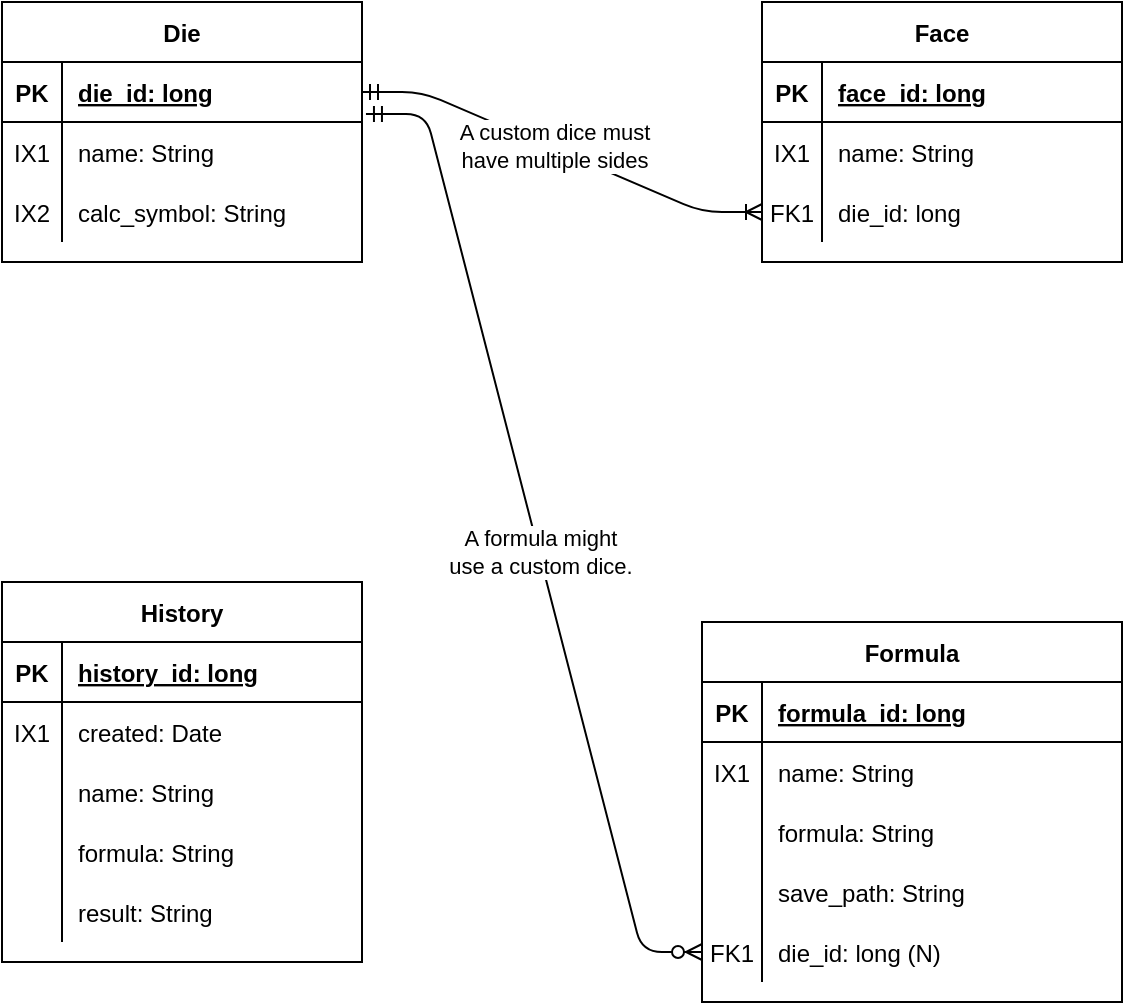 <mxfile version="14.4.8" type="device"><diagram id="hOvx34boDyEWQslxXcCn" name="Page-1"><mxGraphModel dx="799" dy="674" grid="1" gridSize="10" guides="1" tooltips="1" connect="1" arrows="1" fold="1" page="1" pageScale="1" pageWidth="850" pageHeight="1100" math="0" shadow="0"><root><mxCell id="0"/><mxCell id="1" parent="0"/><mxCell id="4vjJWoPoaFubTc5RvEZs-1" value="Die" style="shape=table;startSize=30;container=1;collapsible=1;childLayout=tableLayout;fixedRows=1;rowLines=0;fontStyle=1;align=center;resizeLast=1;" parent="1" vertex="1"><mxGeometry x="160" y="90" width="180" height="130" as="geometry"/></mxCell><mxCell id="4vjJWoPoaFubTc5RvEZs-2" value="" style="shape=partialRectangle;collapsible=0;dropTarget=0;pointerEvents=0;fillColor=none;top=0;left=0;bottom=1;right=0;points=[[0,0.5],[1,0.5]];portConstraint=eastwest;" parent="4vjJWoPoaFubTc5RvEZs-1" vertex="1"><mxGeometry y="30" width="180" height="30" as="geometry"/></mxCell><mxCell id="4vjJWoPoaFubTc5RvEZs-3" value="PK" style="shape=partialRectangle;connectable=0;fillColor=none;top=0;left=0;bottom=0;right=0;fontStyle=1;overflow=hidden;" parent="4vjJWoPoaFubTc5RvEZs-2" vertex="1"><mxGeometry width="30" height="30" as="geometry"/></mxCell><mxCell id="4vjJWoPoaFubTc5RvEZs-4" value="die_id: long" style="shape=partialRectangle;connectable=0;fillColor=none;top=0;left=0;bottom=0;right=0;align=left;spacingLeft=6;fontStyle=5;overflow=hidden;" parent="4vjJWoPoaFubTc5RvEZs-2" vertex="1"><mxGeometry x="30" width="150" height="30" as="geometry"/></mxCell><mxCell id="4vjJWoPoaFubTc5RvEZs-5" value="" style="shape=partialRectangle;collapsible=0;dropTarget=0;pointerEvents=0;fillColor=none;top=0;left=0;bottom=0;right=0;points=[[0,0.5],[1,0.5]];portConstraint=eastwest;" parent="4vjJWoPoaFubTc5RvEZs-1" vertex="1"><mxGeometry y="60" width="180" height="30" as="geometry"/></mxCell><mxCell id="4vjJWoPoaFubTc5RvEZs-6" value="IX1" style="shape=partialRectangle;connectable=0;fillColor=none;top=0;left=0;bottom=0;right=0;editable=1;overflow=hidden;" parent="4vjJWoPoaFubTc5RvEZs-5" vertex="1"><mxGeometry width="30" height="30" as="geometry"/></mxCell><mxCell id="4vjJWoPoaFubTc5RvEZs-7" value="name: String" style="shape=partialRectangle;connectable=0;fillColor=none;top=0;left=0;bottom=0;right=0;align=left;spacingLeft=6;overflow=hidden;" parent="4vjJWoPoaFubTc5RvEZs-5" vertex="1"><mxGeometry x="30" width="150" height="30" as="geometry"/></mxCell><mxCell id="4vjJWoPoaFubTc5RvEZs-8" value="" style="shape=partialRectangle;collapsible=0;dropTarget=0;pointerEvents=0;fillColor=none;top=0;left=0;bottom=0;right=0;points=[[0,0.5],[1,0.5]];portConstraint=eastwest;" parent="4vjJWoPoaFubTc5RvEZs-1" vertex="1"><mxGeometry y="90" width="180" height="30" as="geometry"/></mxCell><mxCell id="4vjJWoPoaFubTc5RvEZs-9" value="IX2" style="shape=partialRectangle;connectable=0;fillColor=none;top=0;left=0;bottom=0;right=0;editable=1;overflow=hidden;" parent="4vjJWoPoaFubTc5RvEZs-8" vertex="1"><mxGeometry width="30" height="30" as="geometry"/></mxCell><mxCell id="4vjJWoPoaFubTc5RvEZs-10" value="calc_symbol: String" style="shape=partialRectangle;connectable=0;fillColor=none;top=0;left=0;bottom=0;right=0;align=left;spacingLeft=6;overflow=hidden;" parent="4vjJWoPoaFubTc5RvEZs-8" vertex="1"><mxGeometry x="30" width="150" height="30" as="geometry"/></mxCell><mxCell id="4vjJWoPoaFubTc5RvEZs-14" value="Formula" style="shape=table;startSize=30;container=1;collapsible=1;childLayout=tableLayout;fixedRows=1;rowLines=0;fontStyle=1;align=center;resizeLast=1;" parent="1" vertex="1"><mxGeometry x="510" y="400" width="210" height="190" as="geometry"/></mxCell><mxCell id="4vjJWoPoaFubTc5RvEZs-15" value="" style="shape=partialRectangle;collapsible=0;dropTarget=0;pointerEvents=0;fillColor=none;top=0;left=0;bottom=1;right=0;points=[[0,0.5],[1,0.5]];portConstraint=eastwest;" parent="4vjJWoPoaFubTc5RvEZs-14" vertex="1"><mxGeometry y="30" width="210" height="30" as="geometry"/></mxCell><mxCell id="4vjJWoPoaFubTc5RvEZs-16" value="PK" style="shape=partialRectangle;connectable=0;fillColor=none;top=0;left=0;bottom=0;right=0;fontStyle=1;overflow=hidden;" parent="4vjJWoPoaFubTc5RvEZs-15" vertex="1"><mxGeometry width="30" height="30" as="geometry"/></mxCell><mxCell id="4vjJWoPoaFubTc5RvEZs-17" value="formula_id: long" style="shape=partialRectangle;connectable=0;fillColor=none;top=0;left=0;bottom=0;right=0;align=left;spacingLeft=6;fontStyle=5;overflow=hidden;" parent="4vjJWoPoaFubTc5RvEZs-15" vertex="1"><mxGeometry x="30" width="180" height="30" as="geometry"/></mxCell><mxCell id="4vjJWoPoaFubTc5RvEZs-24" value="" style="shape=partialRectangle;collapsible=0;dropTarget=0;pointerEvents=0;fillColor=none;top=0;left=0;bottom=0;right=0;points=[[0,0.5],[1,0.5]];portConstraint=eastwest;" parent="4vjJWoPoaFubTc5RvEZs-14" vertex="1"><mxGeometry y="60" width="210" height="30" as="geometry"/></mxCell><mxCell id="4vjJWoPoaFubTc5RvEZs-25" value="IX1" style="shape=partialRectangle;connectable=0;fillColor=none;top=0;left=0;bottom=0;right=0;editable=1;overflow=hidden;" parent="4vjJWoPoaFubTc5RvEZs-24" vertex="1"><mxGeometry width="30" height="30" as="geometry"/></mxCell><mxCell id="4vjJWoPoaFubTc5RvEZs-26" value="name: String" style="shape=partialRectangle;connectable=0;fillColor=none;top=0;left=0;bottom=0;right=0;align=left;spacingLeft=6;overflow=hidden;" parent="4vjJWoPoaFubTc5RvEZs-24" vertex="1"><mxGeometry x="30" width="180" height="30" as="geometry"/></mxCell><mxCell id="4vjJWoPoaFubTc5RvEZs-57" value="" style="shape=partialRectangle;collapsible=0;dropTarget=0;pointerEvents=0;fillColor=none;top=0;left=0;bottom=0;right=0;points=[[0,0.5],[1,0.5]];portConstraint=eastwest;" parent="4vjJWoPoaFubTc5RvEZs-14" vertex="1"><mxGeometry y="90" width="210" height="30" as="geometry"/></mxCell><mxCell id="4vjJWoPoaFubTc5RvEZs-58" value="" style="shape=partialRectangle;connectable=0;fillColor=none;top=0;left=0;bottom=0;right=0;editable=1;overflow=hidden;" parent="4vjJWoPoaFubTc5RvEZs-57" vertex="1"><mxGeometry width="30" height="30" as="geometry"/></mxCell><mxCell id="4vjJWoPoaFubTc5RvEZs-59" value="formula: String" style="shape=partialRectangle;connectable=0;fillColor=none;top=0;left=0;bottom=0;right=0;align=left;spacingLeft=6;overflow=hidden;" parent="4vjJWoPoaFubTc5RvEZs-57" vertex="1"><mxGeometry x="30" width="180" height="30" as="geometry"/></mxCell><mxCell id="4vjJWoPoaFubTc5RvEZs-21" value="" style="shape=partialRectangle;collapsible=0;dropTarget=0;pointerEvents=0;fillColor=none;top=0;left=0;bottom=0;right=0;points=[[0,0.5],[1,0.5]];portConstraint=eastwest;" parent="4vjJWoPoaFubTc5RvEZs-14" vertex="1"><mxGeometry y="120" width="210" height="30" as="geometry"/></mxCell><mxCell id="4vjJWoPoaFubTc5RvEZs-22" value="" style="shape=partialRectangle;connectable=0;fillColor=none;top=0;left=0;bottom=0;right=0;editable=1;overflow=hidden;" parent="4vjJWoPoaFubTc5RvEZs-21" vertex="1"><mxGeometry width="30" height="30" as="geometry"/></mxCell><mxCell id="4vjJWoPoaFubTc5RvEZs-23" value="save_path: String" style="shape=partialRectangle;connectable=0;fillColor=none;top=0;left=0;bottom=0;right=0;align=left;spacingLeft=6;overflow=hidden;" parent="4vjJWoPoaFubTc5RvEZs-21" vertex="1"><mxGeometry x="30" width="180" height="30" as="geometry"/></mxCell><mxCell id="4vjJWoPoaFubTc5RvEZs-18" value="" style="shape=partialRectangle;collapsible=0;dropTarget=0;pointerEvents=0;fillColor=none;top=0;left=0;bottom=0;right=0;points=[[0,0.5],[1,0.5]];portConstraint=eastwest;" parent="4vjJWoPoaFubTc5RvEZs-14" vertex="1"><mxGeometry y="150" width="210" height="30" as="geometry"/></mxCell><mxCell id="4vjJWoPoaFubTc5RvEZs-19" value="FK1" style="shape=partialRectangle;connectable=0;fillColor=none;top=0;left=0;bottom=0;right=0;editable=1;overflow=hidden;" parent="4vjJWoPoaFubTc5RvEZs-18" vertex="1"><mxGeometry width="30" height="30" as="geometry"/></mxCell><mxCell id="4vjJWoPoaFubTc5RvEZs-20" value="die_id: long (N)" style="shape=partialRectangle;connectable=0;fillColor=none;top=0;left=0;bottom=0;right=0;align=left;spacingLeft=6;overflow=hidden;" parent="4vjJWoPoaFubTc5RvEZs-18" vertex="1"><mxGeometry x="30" width="180" height="30" as="geometry"/></mxCell><mxCell id="4vjJWoPoaFubTc5RvEZs-27" value="Face" style="shape=table;startSize=30;container=1;collapsible=1;childLayout=tableLayout;fixedRows=1;rowLines=0;fontStyle=1;align=center;resizeLast=1;" parent="1" vertex="1"><mxGeometry x="540" y="90" width="180" height="130" as="geometry"/></mxCell><mxCell id="4vjJWoPoaFubTc5RvEZs-28" value="" style="shape=partialRectangle;collapsible=0;dropTarget=0;pointerEvents=0;fillColor=none;top=0;left=0;bottom=1;right=0;points=[[0,0.5],[1,0.5]];portConstraint=eastwest;" parent="4vjJWoPoaFubTc5RvEZs-27" vertex="1"><mxGeometry y="30" width="180" height="30" as="geometry"/></mxCell><mxCell id="4vjJWoPoaFubTc5RvEZs-29" value="PK" style="shape=partialRectangle;connectable=0;fillColor=none;top=0;left=0;bottom=0;right=0;fontStyle=1;overflow=hidden;" parent="4vjJWoPoaFubTc5RvEZs-28" vertex="1"><mxGeometry width="30" height="30" as="geometry"/></mxCell><mxCell id="4vjJWoPoaFubTc5RvEZs-30" value="face_id: long" style="shape=partialRectangle;connectable=0;fillColor=none;top=0;left=0;bottom=0;right=0;align=left;spacingLeft=6;fontStyle=5;overflow=hidden;" parent="4vjJWoPoaFubTc5RvEZs-28" vertex="1"><mxGeometry x="30" width="150" height="30" as="geometry"/></mxCell><mxCell id="4vjJWoPoaFubTc5RvEZs-34" value="" style="shape=partialRectangle;collapsible=0;dropTarget=0;pointerEvents=0;fillColor=none;top=0;left=0;bottom=0;right=0;points=[[0,0.5],[1,0.5]];portConstraint=eastwest;" parent="4vjJWoPoaFubTc5RvEZs-27" vertex="1"><mxGeometry y="60" width="180" height="30" as="geometry"/></mxCell><mxCell id="4vjJWoPoaFubTc5RvEZs-35" value="IX1" style="shape=partialRectangle;connectable=0;fillColor=none;top=0;left=0;bottom=0;right=0;editable=1;overflow=hidden;" parent="4vjJWoPoaFubTc5RvEZs-34" vertex="1"><mxGeometry width="30" height="30" as="geometry"/></mxCell><mxCell id="4vjJWoPoaFubTc5RvEZs-36" value="name: String" style="shape=partialRectangle;connectable=0;fillColor=none;top=0;left=0;bottom=0;right=0;align=left;spacingLeft=6;overflow=hidden;" parent="4vjJWoPoaFubTc5RvEZs-34" vertex="1"><mxGeometry x="30" width="150" height="30" as="geometry"/></mxCell><mxCell id="4vjJWoPoaFubTc5RvEZs-31" value="" style="shape=partialRectangle;collapsible=0;dropTarget=0;pointerEvents=0;fillColor=none;top=0;left=0;bottom=0;right=0;points=[[0,0.5],[1,0.5]];portConstraint=eastwest;" parent="4vjJWoPoaFubTc5RvEZs-27" vertex="1"><mxGeometry y="90" width="180" height="30" as="geometry"/></mxCell><mxCell id="4vjJWoPoaFubTc5RvEZs-32" value="FK1" style="shape=partialRectangle;connectable=0;fillColor=none;top=0;left=0;bottom=0;right=0;editable=1;overflow=hidden;" parent="4vjJWoPoaFubTc5RvEZs-31" vertex="1"><mxGeometry width="30" height="30" as="geometry"/></mxCell><mxCell id="4vjJWoPoaFubTc5RvEZs-33" value="die_id: long" style="shape=partialRectangle;connectable=0;fillColor=none;top=0;left=0;bottom=0;right=0;align=left;spacingLeft=6;overflow=hidden;" parent="4vjJWoPoaFubTc5RvEZs-31" vertex="1"><mxGeometry x="30" width="150" height="30" as="geometry"/></mxCell><mxCell id="4vjJWoPoaFubTc5RvEZs-40" value="" style="edgeStyle=entityRelationEdgeStyle;fontSize=12;html=1;endArrow=ERoneToMany;startArrow=ERmandOne;exitX=1;exitY=0.5;exitDx=0;exitDy=0;entryX=0;entryY=0.5;entryDx=0;entryDy=0;" parent="1" source="4vjJWoPoaFubTc5RvEZs-2" target="4vjJWoPoaFubTc5RvEZs-31" edge="1"><mxGeometry width="100" height="100" relative="1" as="geometry"><mxPoint x="360" y="410" as="sourcePoint"/><mxPoint x="460" y="310" as="targetPoint"/></mxGeometry></mxCell><mxCell id="4vjJWoPoaFubTc5RvEZs-41" value="&lt;div&gt;A custom dice must&lt;/div&gt;&lt;div&gt;have multiple sides&lt;br&gt;&lt;/div&gt;" style="edgeLabel;html=1;align=center;verticalAlign=middle;resizable=0;points=[];" parent="4vjJWoPoaFubTc5RvEZs-40" vertex="1" connectable="0"><mxGeometry x="-0.05" y="1" relative="1" as="geometry"><mxPoint as="offset"/></mxGeometry></mxCell><mxCell id="4vjJWoPoaFubTc5RvEZs-60" value="History" style="shape=table;startSize=30;container=1;collapsible=1;childLayout=tableLayout;fixedRows=1;rowLines=0;fontStyle=1;align=center;resizeLast=1;" parent="1" vertex="1"><mxGeometry x="160" y="380" width="180" height="190" as="geometry"/></mxCell><mxCell id="4vjJWoPoaFubTc5RvEZs-61" value="" style="shape=partialRectangle;collapsible=0;dropTarget=0;pointerEvents=0;fillColor=none;top=0;left=0;bottom=1;right=0;points=[[0,0.5],[1,0.5]];portConstraint=eastwest;" parent="4vjJWoPoaFubTc5RvEZs-60" vertex="1"><mxGeometry y="30" width="180" height="30" as="geometry"/></mxCell><mxCell id="4vjJWoPoaFubTc5RvEZs-62" value="PK" style="shape=partialRectangle;connectable=0;fillColor=none;top=0;left=0;bottom=0;right=0;fontStyle=1;overflow=hidden;" parent="4vjJWoPoaFubTc5RvEZs-61" vertex="1"><mxGeometry width="30" height="30" as="geometry"/></mxCell><mxCell id="4vjJWoPoaFubTc5RvEZs-63" value="history_id: long" style="shape=partialRectangle;connectable=0;fillColor=none;top=0;left=0;bottom=0;right=0;align=left;spacingLeft=6;fontStyle=5;overflow=hidden;" parent="4vjJWoPoaFubTc5RvEZs-61" vertex="1"><mxGeometry x="30" width="150" height="30" as="geometry"/></mxCell><mxCell id="4vjJWoPoaFubTc5RvEZs-64" value="" style="shape=partialRectangle;collapsible=0;dropTarget=0;pointerEvents=0;fillColor=none;top=0;left=0;bottom=0;right=0;points=[[0,0.5],[1,0.5]];portConstraint=eastwest;" parent="4vjJWoPoaFubTc5RvEZs-60" vertex="1"><mxGeometry y="60" width="180" height="30" as="geometry"/></mxCell><mxCell id="4vjJWoPoaFubTc5RvEZs-65" value="IX1" style="shape=partialRectangle;connectable=0;fillColor=none;top=0;left=0;bottom=0;right=0;editable=1;overflow=hidden;" parent="4vjJWoPoaFubTc5RvEZs-64" vertex="1"><mxGeometry width="30" height="30" as="geometry"/></mxCell><mxCell id="4vjJWoPoaFubTc5RvEZs-66" value="created: Date" style="shape=partialRectangle;connectable=0;fillColor=none;top=0;left=0;bottom=0;right=0;align=left;spacingLeft=6;overflow=hidden;" parent="4vjJWoPoaFubTc5RvEZs-64" vertex="1"><mxGeometry x="30" width="150" height="30" as="geometry"/></mxCell><mxCell id="4vjJWoPoaFubTc5RvEZs-67" value="" style="shape=partialRectangle;collapsible=0;dropTarget=0;pointerEvents=0;fillColor=none;top=0;left=0;bottom=0;right=0;points=[[0,0.5],[1,0.5]];portConstraint=eastwest;" parent="4vjJWoPoaFubTc5RvEZs-60" vertex="1"><mxGeometry y="90" width="180" height="30" as="geometry"/></mxCell><mxCell id="4vjJWoPoaFubTc5RvEZs-68" value="" style="shape=partialRectangle;connectable=0;fillColor=none;top=0;left=0;bottom=0;right=0;editable=1;overflow=hidden;" parent="4vjJWoPoaFubTc5RvEZs-67" vertex="1"><mxGeometry width="30" height="30" as="geometry"/></mxCell><mxCell id="4vjJWoPoaFubTc5RvEZs-69" value="name: String" style="shape=partialRectangle;connectable=0;fillColor=none;top=0;left=0;bottom=0;right=0;align=left;spacingLeft=6;overflow=hidden;" parent="4vjJWoPoaFubTc5RvEZs-67" vertex="1"><mxGeometry x="30" width="150" height="30" as="geometry"/></mxCell><mxCell id="4vjJWoPoaFubTc5RvEZs-70" value="" style="shape=partialRectangle;collapsible=0;dropTarget=0;pointerEvents=0;fillColor=none;top=0;left=0;bottom=0;right=0;points=[[0,0.5],[1,0.5]];portConstraint=eastwest;" parent="4vjJWoPoaFubTc5RvEZs-60" vertex="1"><mxGeometry y="120" width="180" height="30" as="geometry"/></mxCell><mxCell id="4vjJWoPoaFubTc5RvEZs-71" value="" style="shape=partialRectangle;connectable=0;fillColor=none;top=0;left=0;bottom=0;right=0;editable=1;overflow=hidden;" parent="4vjJWoPoaFubTc5RvEZs-70" vertex="1"><mxGeometry width="30" height="30" as="geometry"/></mxCell><mxCell id="4vjJWoPoaFubTc5RvEZs-72" value="formula: String" style="shape=partialRectangle;connectable=0;fillColor=none;top=0;left=0;bottom=0;right=0;align=left;spacingLeft=6;overflow=hidden;" parent="4vjJWoPoaFubTc5RvEZs-70" vertex="1"><mxGeometry x="30" width="150" height="30" as="geometry"/></mxCell><mxCell id="4vjJWoPoaFubTc5RvEZs-73" value="" style="shape=partialRectangle;collapsible=0;dropTarget=0;pointerEvents=0;fillColor=none;top=0;left=0;bottom=0;right=0;points=[[0,0.5],[1,0.5]];portConstraint=eastwest;" parent="4vjJWoPoaFubTc5RvEZs-60" vertex="1"><mxGeometry y="150" width="180" height="30" as="geometry"/></mxCell><mxCell id="4vjJWoPoaFubTc5RvEZs-74" value="" style="shape=partialRectangle;connectable=0;fillColor=none;top=0;left=0;bottom=0;right=0;editable=1;overflow=hidden;" parent="4vjJWoPoaFubTc5RvEZs-73" vertex="1"><mxGeometry width="30" height="30" as="geometry"/></mxCell><mxCell id="4vjJWoPoaFubTc5RvEZs-75" value="result: String" style="shape=partialRectangle;connectable=0;fillColor=none;top=0;left=0;bottom=0;right=0;align=left;spacingLeft=6;overflow=hidden;" parent="4vjJWoPoaFubTc5RvEZs-73" vertex="1"><mxGeometry x="30" width="150" height="30" as="geometry"/></mxCell><mxCell id="CGnNNWo7-rkuo1soT34R-1" value="" style="edgeStyle=entityRelationEdgeStyle;fontSize=12;html=1;endArrow=ERzeroToMany;startArrow=ERmandOne;entryX=0;entryY=0.5;entryDx=0;entryDy=0;exitX=1.011;exitY=-0.133;exitDx=0;exitDy=0;exitPerimeter=0;" parent="1" source="4vjJWoPoaFubTc5RvEZs-5" target="4vjJWoPoaFubTc5RvEZs-18" edge="1"><mxGeometry width="100" height="100" relative="1" as="geometry"><mxPoint x="350" y="750" as="sourcePoint"/><mxPoint x="450" y="650" as="targetPoint"/></mxGeometry></mxCell><mxCell id="CGnNNWo7-rkuo1soT34R-3" value="&lt;div&gt;A formula might&lt;/div&gt;&lt;div&gt;use a custom dice.&lt;/div&gt;" style="edgeLabel;html=1;align=center;verticalAlign=middle;resizable=0;points=[];" parent="CGnNNWo7-rkuo1soT34R-1" vertex="1" connectable="0"><mxGeometry x="0.038" relative="1" as="geometry"><mxPoint as="offset"/></mxGeometry></mxCell></root></mxGraphModel></diagram></mxfile>